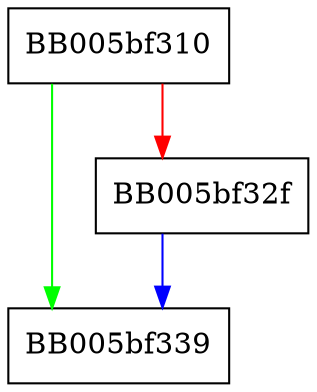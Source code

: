 digraph evp_cipher_new {
  node [shape="box"];
  graph [splines=ortho];
  BB005bf310 -> BB005bf339 [color="green"];
  BB005bf310 -> BB005bf32f [color="red"];
  BB005bf32f -> BB005bf339 [color="blue"];
}